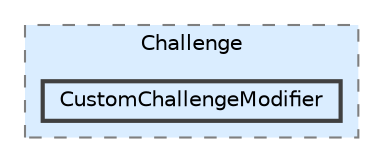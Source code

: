 digraph "Q:/IdleWave/Projet/Assets/Scripts/RogueGenesia/Survival/Challenge/CustomChallengeModifier"
{
 // LATEX_PDF_SIZE
  bgcolor="transparent";
  edge [fontname=Helvetica,fontsize=10,labelfontname=Helvetica,labelfontsize=10];
  node [fontname=Helvetica,fontsize=10,shape=box,height=0.2,width=0.4];
  compound=true
  subgraph clusterdir_3cffbaf97d671efac91fed17b83ee104 {
    graph [ bgcolor="#daedff", pencolor="grey50", label="Challenge", fontname=Helvetica,fontsize=10 style="filled,dashed", URL="dir_3cffbaf97d671efac91fed17b83ee104.html",tooltip=""]
  dir_cf15e9ba3297aba9ef3a8c32786c1037 [label="CustomChallengeModifier", fillcolor="#daedff", color="grey25", style="filled,bold", URL="dir_cf15e9ba3297aba9ef3a8c32786c1037.html",tooltip=""];
  }
}
